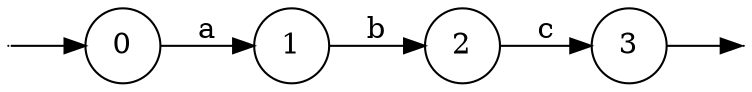 digraph
{
  vcsn_context = "lal(abc), z"
  rankdir = LR
  {
    node [shape = point, width = 0]
    I0
    F3
  }
  {
    node [shape = circle]
    0
    1
    2
    3
  }
  I0 -> 0
  0 -> 1 [label = "a"]
  1 -> 2 [label = "b"]
  2 -> 3 [label = "c"]
  3 -> F3
}
